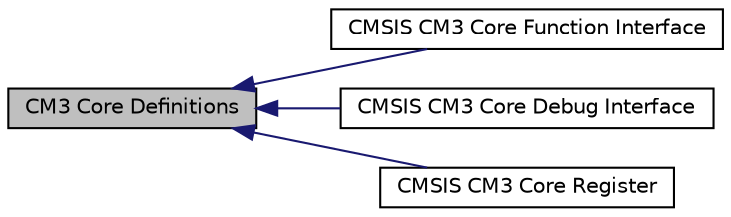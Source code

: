 digraph structs
{
  edge [fontname="Helvetica",fontsize="10",labelfontname="Helvetica",labelfontsize="10"];
  node [fontname="Helvetica",fontsize="10",shape=record];
  rankdir=LR;
  Node2 [label="CMSIS CM3 Core Function Interface",height=0.2,width=0.4,color="black", fillcolor="white", style="filled",URL="$group___c_m_s_i_s___c_m3___core___function_interface.html"];
  Node3 [label="CMSIS CM3 Core Debug Interface",height=0.2,width=0.4,color="black", fillcolor="white", style="filled",URL="$group___c_m_s_i_s___c_m3___core_debug_interface.html"];
  Node1 [label="CMSIS CM3 Core Register",height=0.2,width=0.4,color="black", fillcolor="white", style="filled",URL="$group___c_m_s_i_s___c_m3__core__register.html"];
  Node0 [label="CM3 Core Definitions",height=0.2,width=0.4,color="black", fillcolor="grey75", style="filled" fontcolor="black"];
  Node0->Node1 [shape=plaintext, color="midnightblue", dir="back", style="solid"];
  Node0->Node2 [shape=plaintext, color="midnightblue", dir="back", style="solid"];
  Node0->Node3 [shape=plaintext, color="midnightblue", dir="back", style="solid"];
}
